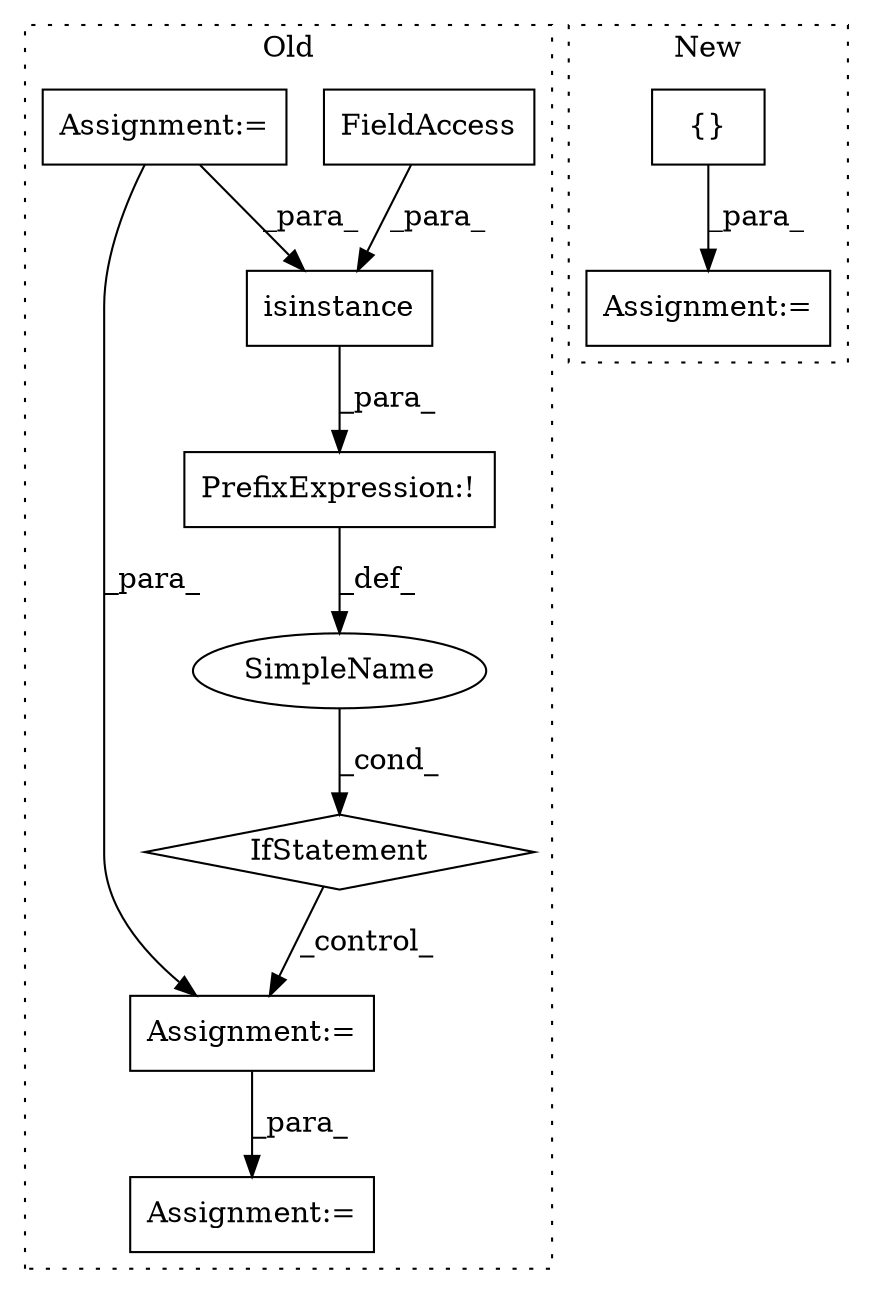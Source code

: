 digraph G {
subgraph cluster0 {
1 [label="isinstance" a="32" s="3212,3234" l="11,1" shape="box"];
3 [label="IfStatement" a="25" s="3207,3235" l="4,2" shape="diamond"];
5 [label="Assignment:=" a="7" s="3251" l="1" shape="box"];
6 [label="SimpleName" a="42" s="" l="" shape="ellipse"];
7 [label="FieldAccess" a="22" s="3230" l="4" shape="box"];
8 [label="Assignment:=" a="7" s="3060" l="6" shape="box"];
9 [label="PrefixExpression:!" a="38" s="3211" l="1" shape="box"];
10 [label="Assignment:=" a="7" s="3814" l="1" shape="box"];
label = "Old";
style="dotted";
}
subgraph cluster1 {
2 [label="{}" a="4" s="4079,4091" l="1,1" shape="box"];
4 [label="Assignment:=" a="7" s="4024" l="1" shape="box"];
label = "New";
style="dotted";
}
1 -> 9 [label="_para_"];
2 -> 4 [label="_para_"];
3 -> 5 [label="_control_"];
5 -> 10 [label="_para_"];
6 -> 3 [label="_cond_"];
7 -> 1 [label="_para_"];
8 -> 1 [label="_para_"];
8 -> 5 [label="_para_"];
9 -> 6 [label="_def_"];
}